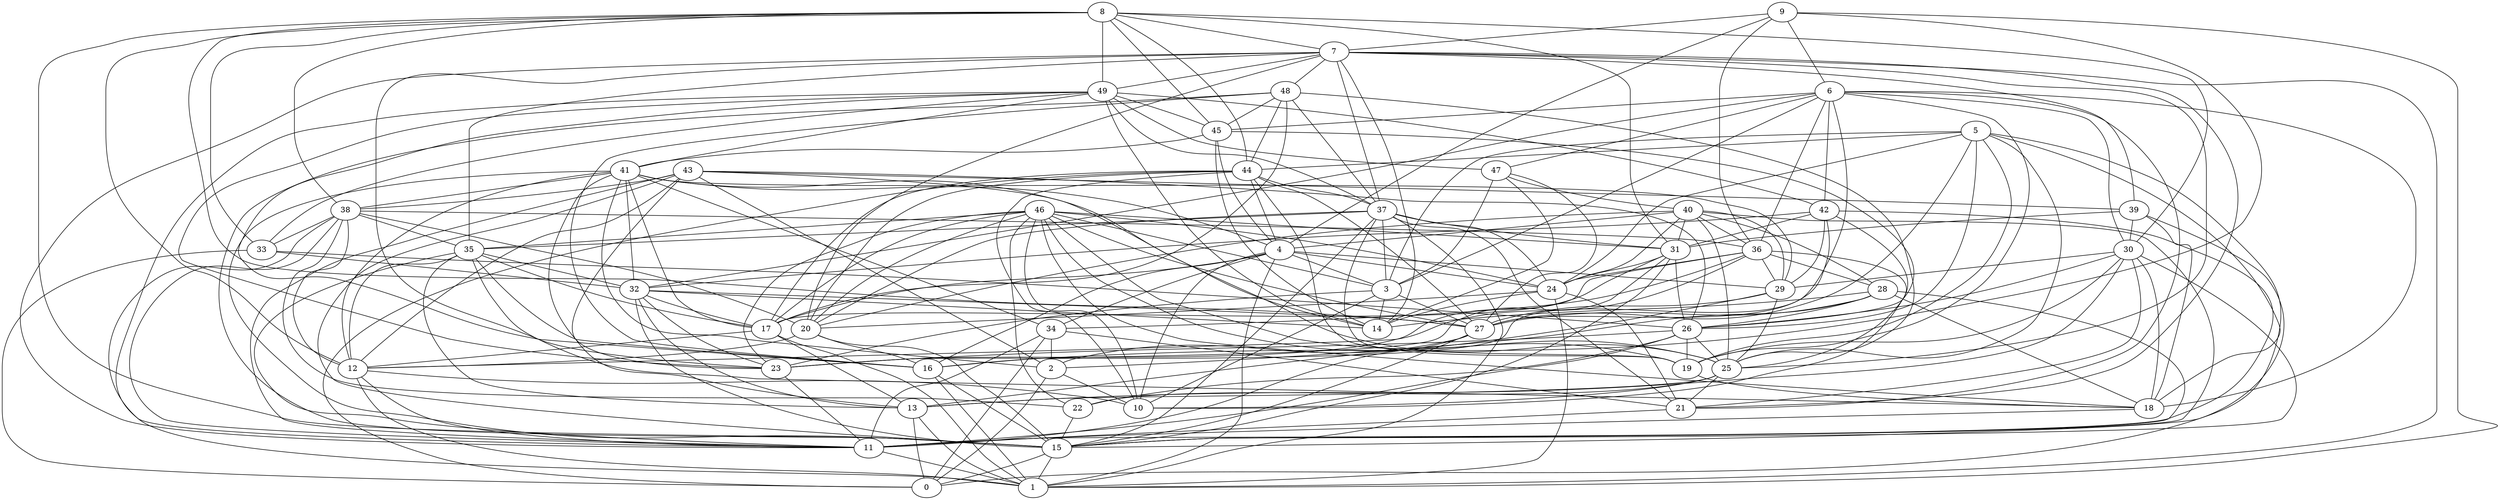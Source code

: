 digraph GG_graph {

subgraph G_graph {
edge [color = black]
"19" -> "18" [dir = none]
"46" -> "19" [dir = none]
"46" -> "23" [dir = none]
"46" -> "24" [dir = none]
"46" -> "17" [dir = none]
"46" -> "27" [dir = none]
"46" -> "20" [dir = none]
"46" -> "18" [dir = none]
"47" -> "27" [dir = none]
"47" -> "14" [dir = none]
"47" -> "40" [dir = none]
"47" -> "3" [dir = none]
"16" -> "1" [dir = none]
"23" -> "11" [dir = none]
"31" -> "23" [dir = none]
"31" -> "26" [dir = none]
"31" -> "15" [dir = none]
"31" -> "24" [dir = none]
"5" -> "24" [dir = none]
"5" -> "18" [dir = none]
"5" -> "27" [dir = none]
"5" -> "44" [dir = none]
"5" -> "15" [dir = none]
"5" -> "26" [dir = none]
"5" -> "25" [dir = none]
"43" -> "2" [dir = none]
"43" -> "13" [dir = none]
"43" -> "39" [dir = none]
"43" -> "15" [dir = none]
"9" -> "6" [dir = none]
"9" -> "1" [dir = none]
"9" -> "4" [dir = none]
"9" -> "36" [dir = none]
"24" -> "20" [dir = none]
"24" -> "14" [dir = none]
"24" -> "1" [dir = none]
"24" -> "21" [dir = none]
"28" -> "14" [dir = none]
"28" -> "27" [dir = none]
"28" -> "18" [dir = none]
"28" -> "15" [dir = none]
"28" -> "26" [dir = none]
"41" -> "17" [dir = none]
"41" -> "23" [dir = none]
"41" -> "12" [dir = none]
"41" -> "15" [dir = none]
"41" -> "4" [dir = none]
"41" -> "14" [dir = none]
"41" -> "34" [dir = none]
"42" -> "32" [dir = none]
"42" -> "23" [dir = none]
"42" -> "31" [dir = none]
"42" -> "11" [dir = none]
"49" -> "47" [dir = none]
"49" -> "16" [dir = none]
"49" -> "33" [dir = none]
"49" -> "41" [dir = none]
"49" -> "45" [dir = none]
"49" -> "14" [dir = none]
"37" -> "24" [dir = none]
"37" -> "20" [dir = none]
"34" -> "21" [dir = none]
"34" -> "2" [dir = none]
"26" -> "25" [dir = none]
"26" -> "22" [dir = none]
"26" -> "23" [dir = none]
"32" -> "15" [dir = none]
"32" -> "14" [dir = none]
"32" -> "13" [dir = none]
"2" -> "10" [dir = none]
"2" -> "0" [dir = none]
"25" -> "21" [dir = none]
"25" -> "13" [dir = none]
"25" -> "10" [dir = none]
"25" -> "22" [dir = none]
"6" -> "18" [dir = none]
"6" -> "3" [dir = none]
"6" -> "30" [dir = none]
"6" -> "19" [dir = none]
"3" -> "14" [dir = none]
"3" -> "23" [dir = none]
"3" -> "10" [dir = none]
"3" -> "27" [dir = none]
"45" -> "41" [dir = none]
"30" -> "21" [dir = none]
"30" -> "26" [dir = none]
"30" -> "18" [dir = none]
"30" -> "15" [dir = none]
"30" -> "29" [dir = none]
"4" -> "1" [dir = none]
"4" -> "29" [dir = none]
"4" -> "16" [dir = none]
"4" -> "34" [dir = none]
"33" -> "32" [dir = none]
"38" -> "20" [dir = none]
"38" -> "33" [dir = none]
"38" -> "11" [dir = none]
"38" -> "22" [dir = none]
"38" -> "36" [dir = none]
"38" -> "35" [dir = none]
"8" -> "38" [dir = none]
"8" -> "12" [dir = none]
"8" -> "45" [dir = none]
"8" -> "33" [dir = none]
"8" -> "44" [dir = none]
"8" -> "27" [dir = none]
"8" -> "30" [dir = none]
"8" -> "49" [dir = none]
"8" -> "7" [dir = none]
"7" -> "39" [dir = none]
"7" -> "21" [dir = none]
"7" -> "37" [dir = none]
"13" -> "0" [dir = none]
"13" -> "1" [dir = none]
"15" -> "0" [dir = none]
"15" -> "1" [dir = none]
"29" -> "13" [dir = none]
"29" -> "27" [dir = none]
"17" -> "1" [dir = none]
"40" -> "4" [dir = none]
"40" -> "36" [dir = none]
"40" -> "29" [dir = none]
"40" -> "15" [dir = none]
"40" -> "28" [dir = none]
"40" -> "31" [dir = none]
"44" -> "27" [dir = none]
"44" -> "20" [dir = none]
"44" -> "0" [dir = none]
"12" -> "1" [dir = none]
"36" -> "34" [dir = none]
"36" -> "29" [dir = none]
"36" -> "12" [dir = none]
"27" -> "11" [dir = none]
"27" -> "15" [dir = none]
"35" -> "18" [dir = none]
"35" -> "11" [dir = none]
"35" -> "13" [dir = none]
"35" -> "16" [dir = none]
"39" -> "18" [dir = none]
"39" -> "30" [dir = none]
"39" -> "31" [dir = none]
"48" -> "37" [dir = none]
"48" -> "25" [dir = none]
"48" -> "44" [dir = none]
"48" -> "15" [dir = none]
"48" -> "17" [dir = none]
"20" -> "15" [dir = none]
"6" -> "42" [dir = none]
"32" -> "27" [dir = none]
"20" -> "12" [dir = none]
"44" -> "4" [dir = none]
"49" -> "37" [dir = none]
"34" -> "11" [dir = none]
"30" -> "19" [dir = none]
"7" -> "48" [dir = none]
"36" -> "24" [dir = none]
"46" -> "3" [dir = none]
"44" -> "19" [dir = none]
"32" -> "17" [dir = none]
"49" -> "11" [dir = none]
"40" -> "25" [dir = none]
"42" -> "29" [dir = none]
"26" -> "11" [dir = none]
"4" -> "3" [dir = none]
"41" -> "38" [dir = none]
"36" -> "10" [dir = none]
"36" -> "17" [dir = none]
"27" -> "2" [dir = none]
"38" -> "1" [dir = none]
"44" -> "17" [dir = none]
"9" -> "7" [dir = none]
"45" -> "14" [dir = none]
"26" -> "19" [dir = none]
"37" -> "19" [dir = none]
"7" -> "25" [dir = none]
"43" -> "38" [dir = none]
"37" -> "3" [dir = none]
"41" -> "29" [dir = none]
"6" -> "32" [dir = none]
"6" -> "21" [dir = none]
"7" -> "49" [dir = none]
"36" -> "28" [dir = none]
"6" -> "27" [dir = none]
"7" -> "20" [dir = none]
"33" -> "0" [dir = none]
"49" -> "42" [dir = none]
"29" -> "25" [dir = none]
"4" -> "17" [dir = none]
"11" -> "1" [dir = none]
"7" -> "35" [dir = none]
"7" -> "11" [dir = none]
"43" -> "11" [dir = none]
"45" -> "4" [dir = none]
"33" -> "26" [dir = none]
"37" -> "1" [dir = none]
"37" -> "31" [dir = none]
"43" -> "25" [dir = none]
"35" -> "32" [dir = none]
"42" -> "25" [dir = none]
"6" -> "45" [dir = none]
"6" -> "36" [dir = none]
"45" -> "26" [dir = none]
"46" -> "10" [dir = none]
"5" -> "19" [dir = none]
"38" -> "12" [dir = none]
"48" -> "16" [dir = none]
"46" -> "31" [dir = none]
"28" -> "2" [dir = none]
"35" -> "17" [dir = none]
"37" -> "21" [dir = none]
"44" -> "37" [dir = none]
"5" -> "3" [dir = none]
"8" -> "15" [dir = none]
"40" -> "20" [dir = none]
"43" -> "12" [dir = none]
"30" -> "13" [dir = none]
"39" -> "0" [dir = none]
"32" -> "23" [dir = none]
"46" -> "25" [dir = none]
"43" -> "26" [dir = none]
"6" -> "47" [dir = none]
"48" -> "45" [dir = none]
"18" -> "11" [dir = none]
"49" -> "23" [dir = none]
"46" -> "35" [dir = none]
"4" -> "10" [dir = none]
"41" -> "32" [dir = none]
"9" -> "16" [dir = none]
"22" -> "15" [dir = none]
"17" -> "13" [dir = none]
"34" -> "0" [dir = none]
"16" -> "15" [dir = none]
"4" -> "24" [dir = none]
"20" -> "16" [dir = none]
"31" -> "16" [dir = none]
"41" -> "2" [dir = none]
"44" -> "10" [dir = none]
"12" -> "11" [dir = none]
"7" -> "14" [dir = none]
"46" -> "22" [dir = none]
"37" -> "35" [dir = none]
"37" -> "15" [dir = none]
"40" -> "24" [dir = none]
"7" -> "23" [dir = none]
"21" -> "11" [dir = none]
"7" -> "1" [dir = none]
"8" -> "31" [dir = none]
"35" -> "12" [dir = none]
"12" -> "10" [dir = none]
"17" -> "12" [dir = none]
}

}
